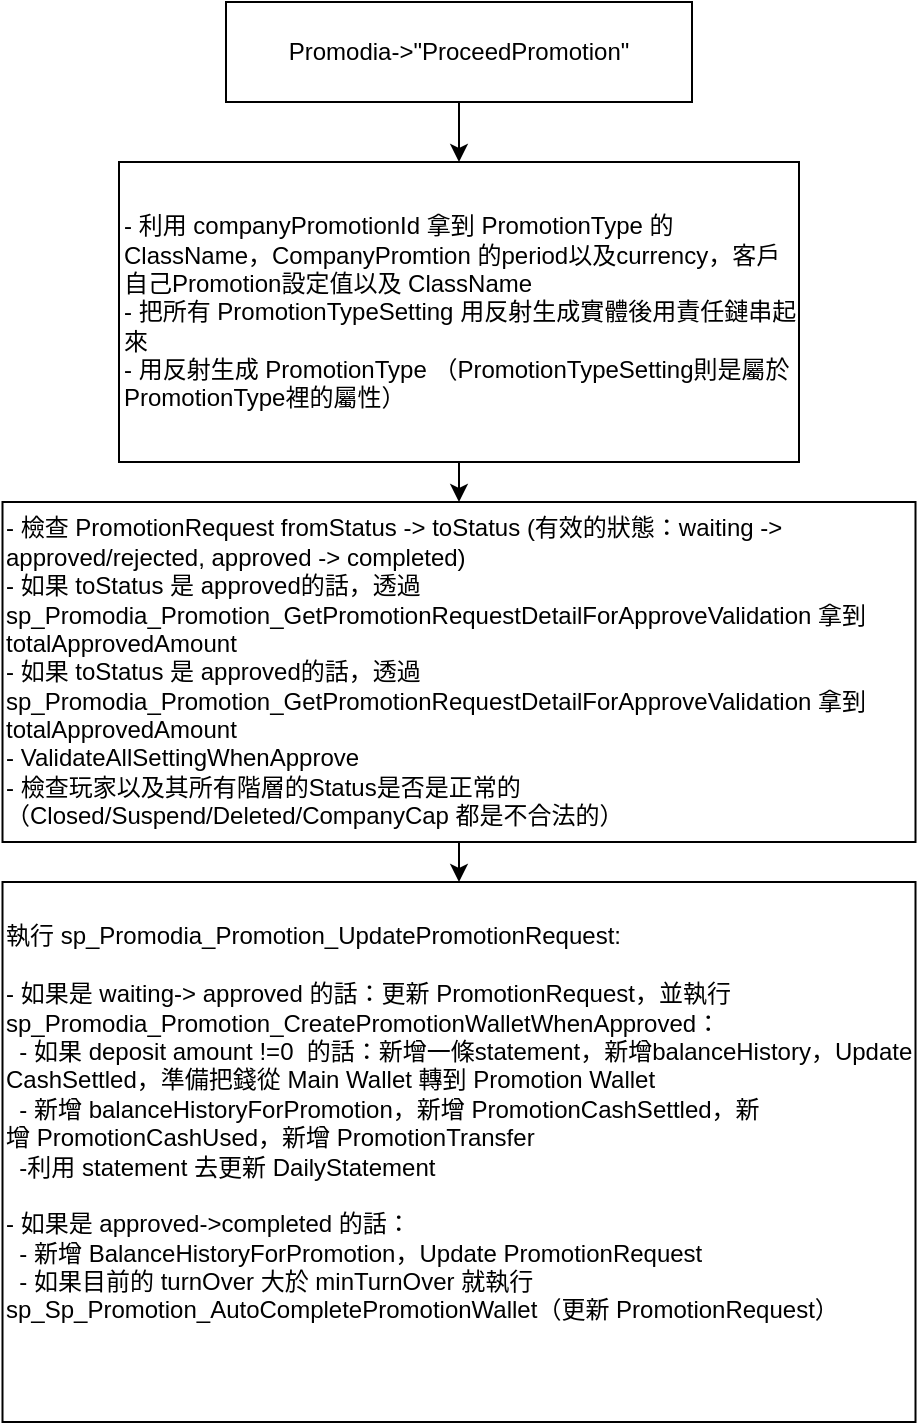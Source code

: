 <mxfile>
    <diagram id="UB-d15GC3HgjaktmipYr" name="Page-1">
        <mxGraphModel dx="1002" dy="571" grid="1" gridSize="10" guides="1" tooltips="1" connect="1" arrows="1" fold="1" page="1" pageScale="1" pageWidth="827" pageHeight="1169" math="0" shadow="0">
            <root>
                <mxCell id="0"/>
                <mxCell id="1" parent="0"/>
                <mxCell id="5" value="" style="edgeStyle=none;html=1;" edge="1" parent="1" source="2" target="3">
                    <mxGeometry relative="1" as="geometry"/>
                </mxCell>
                <mxCell id="2" value="Promodia-&amp;gt;&quot;ProceedPromotion&quot;" style="whiteSpace=wrap;html=1;rounded=0;" vertex="1" parent="1">
                    <mxGeometry x="290" y="30" width="233" height="50" as="geometry"/>
                </mxCell>
                <mxCell id="6" value="" style="edgeStyle=none;html=1;" edge="1" parent="1" source="3" target="4">
                    <mxGeometry relative="1" as="geometry"/>
                </mxCell>
                <mxCell id="3" value="- 利用 companyPromotionId 拿到 PromotionType 的 ClassName，CompanyPromtion 的period以及currency，客戶自己Promotion設定值以及 ClassName&lt;br&gt;- 把所有 PromotionTypeSetting 用反射生成實體後用責任鏈串起來&lt;br&gt;- 用反射生成 PromotionType （PromotionTypeSetting則是屬於PromotionType裡的屬性）" style="whiteSpace=wrap;html=1;rounded=0;align=left;" vertex="1" parent="1">
                    <mxGeometry x="236.5" y="110" width="340" height="150" as="geometry"/>
                </mxCell>
                <mxCell id="8" value="" style="edgeStyle=none;html=1;" edge="1" parent="1" source="4" target="7">
                    <mxGeometry relative="1" as="geometry"/>
                </mxCell>
                <mxCell id="4" value="- 檢查 PromotionRequest fromStatus -&amp;gt; toStatus (有效的狀態：waiting -&amp;gt; approved/rejected, approved -&amp;gt; completed)&lt;br&gt;- 如果 toStatus 是 approved的話，透過 sp_Promodia_Promotion_GetPromotionRequestDetailForApproveValidation 拿到 totalApprovedAmount&lt;br&gt;- 如果 toStatus 是 approved的話，透過 sp_Promodia_Promotion_GetPromotionRequestDetailForApproveValidation 拿到 totalApprovedAmount&lt;br&gt;-&amp;nbsp;ValidateAllSettingWhenApprove&lt;br&gt;- 檢查玩家以及其所有階層的Status是否是正常的（Closed/Suspend/Deleted/CompanyCap 都是不合法的）" style="whiteSpace=wrap;html=1;rounded=0;align=left;" vertex="1" parent="1">
                    <mxGeometry x="178.25" y="280" width="456.5" height="170" as="geometry"/>
                </mxCell>
                <mxCell id="7" value="執行 sp_Promodia_Promotion_UpdatePromotionRequest:&lt;br&gt;&lt;br&gt;- 如果是 waiting-&amp;gt; approved 的話：更新 PromotionRequest，並執行 sp_Promodia_Promotion_CreatePromotionWalletWhenApproved：&lt;br&gt;&amp;nbsp; - 如果 deposit amount !=0&amp;nbsp; 的話：新增一條statement，新增balanceHistory，Update CashSettled，準備把錢從 Main Wallet 轉到 Promotion Wallet&lt;br&gt;&amp;nbsp; - 新增 balanceHistoryForPromotion，新增&amp;nbsp;PromotionCashSettled，新增&amp;nbsp;PromotionCashUsed，新增&amp;nbsp;PromotionTransfer&lt;br&gt;&amp;nbsp; -利用 statement 去更新 DailyStatement&lt;br&gt;&lt;br&gt;- 如果是 approved-&amp;gt;completed 的話：&lt;br&gt;&amp;nbsp; - 新增&amp;nbsp;BalanceHistoryForPromotion，Update PromotionRequest&lt;br&gt;&amp;nbsp; - 如果目前的 turnOver 大於 minTurnOver 就執行 sp_Sp_Promotion_AutoCompletePromotionWallet（更新 PromotionRequest）&amp;nbsp;&lt;br&gt;&lt;br&gt;&lt;span style=&quot;color: rgba(0, 0, 0, 0); font-family: monospace; font-size: 0px;&quot;&gt;- %3CmxGraphModel%3E%3Croot%3E%3CmxCell%20id%3D%220%22%2F%3E%3CmxCell%20id%3D%221%22%20parent%3D%220%22%2F%3E%3CmxCell%20id%3D%222%22%20value%3D%22-%20%E6%AA%A2%E6%9F%A5%20PromotionRequest%20fromStatus%20-%26amp%3Bgt%3B%20toStatus%20(%E6%9C%89%E6%95%88%E7%9A%84%E7%8B%80%E6%85%8B%EF%BC%9Awaiting%20-%26amp%3Bgt%3B%20approved%2Frejected%2C%20approved%20-%26amp%3Bgt%3B%20completed)%26lt%3Bbr%26gt%3B-%20%E5%A6%82%E6%9E%9C%20toStatus%20%E6%98%AF%20approved%E7%9A%84%E8%A9%B1%EF%BC%8C%E9%80%8F%E9%81%8E%20sp_Promodia_Promotion_GetPromotionRequestDetailForApproveValidation%20%E6%8B%BF%E5%88%B0%20totalApprovedAmount%26lt%3Bbr%26gt%3B-%20%E5%A6%82%E6%9E%9C%20toStatus%20%E6%98%AF%20approved%E7%9A%84%E8%A9%B1%EF%BC%8C%E9%80%8F%E9%81%8E%20sp_Promodia_Promotion_GetPromotionRequestDetailForApproveValidation%20%E6%8B%BF%E5%88%B0%20totalApprovedAmount%26lt%3Bbr%26gt%3B-%26amp%3Bnbsp%3BValidateAllSettingWhenApprove%26lt%3Bbr%26gt%3B-%20%E6%AA%A2%E6%9F%A5%E7%8E%A9%E5%AE%B6%E4%BB%A5%E5%8F%8A%E5%85%B6%E6%89%80%E6%9C%89%E9%9A%8E%E5%B1%A4%E7%9A%84Status%E6%98%AF%E5%90%A6%E6%98%AF%E6%AD%A3%E5%B8%B8%E7%9A%84%EF%BC%88Closed%2FSuspend%2FDeleted%2FCompanyCap%20%E9%83%BD%E6%98%AF%E4%B8%8D%E5%90%88%E6%B3%95%E7%9A%84%EF%BC%89%22%20style%3D%22whiteSpace%3Dwrap%3Bhtml%3D1%3Brounded%3D0%3Balign%3Dleft%3B%22%20vertex%3D%221%22%20parent%3D%221%22%3E%3CmxGeometry%20x%3D%22178.25%22%20y%3D%22280%22%20width%3D%22456.5%22%20height%3D%22170%22%20as%3D%22geometry%22%2F%3E%3C%2FmxCell%3E%3C%2Froot%3E%3C%2FmxGraphModel%3E&lt;/span&gt;&lt;font face=&quot;monospace&quot; color=&quot;rgba(0, 0, 0, 0)&quot;&gt;&lt;span style=&quot;font-size: 0px;&quot;&gt;Promodia_Promotion_UpdatePromotionRequest&lt;/span&gt;&lt;/font&gt;" style="whiteSpace=wrap;html=1;rounded=0;align=left;" vertex="1" parent="1">
                    <mxGeometry x="178.25" y="470" width="456.5" height="270" as="geometry"/>
                </mxCell>
            </root>
        </mxGraphModel>
    </diagram>
</mxfile>